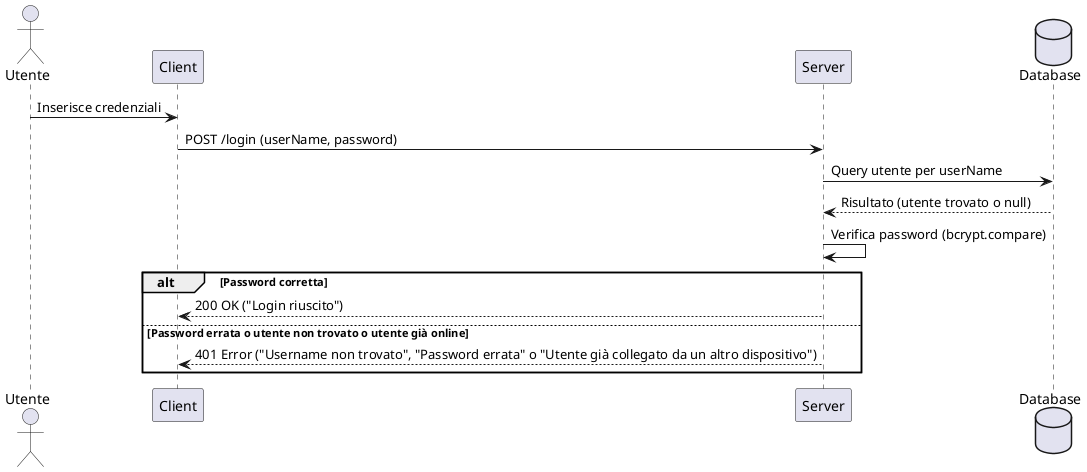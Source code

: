 @startuml Login
actor "Utente" as U
participant "Client" as C
participant "Server" as S
database "Database" as DB

U -> C : Inserisce credenziali
C -> S : POST /login (userName, password)
S -> DB : Query utente per userName
DB --> S : Risultato (utente trovato o null)
S -> S : Verifica password (bcrypt.compare)
alt Password corretta
    S --> C : 200 OK ("Login riuscito")
else Password errata o utente non trovato o utente già online
    S --> C : 401 Error ("Username non trovato", "Password errata" o "Utente già collegato da un altro dispositivo")
end
@enduml